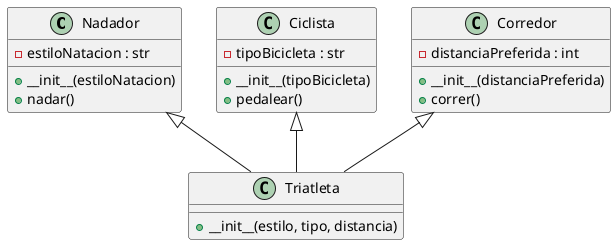 
@startuml
class Nadador {
    - estiloNatacion : str
    + __init__(estiloNatacion)
    + nadar()
}

class Ciclista {
    - tipoBicicleta : str
    + __init__(tipoBicicleta)
    + pedalear()
}

class Corredor {
    - distanciaPreferida : int
    + __init__(distanciaPreferida)
    + correr()
}

class Triatleta {
    + __init__(estilo, tipo, distancia)
}

Nadador <|-- Triatleta
Ciclista <|-- Triatleta
Corredor <|-- Triatleta
@enduml
